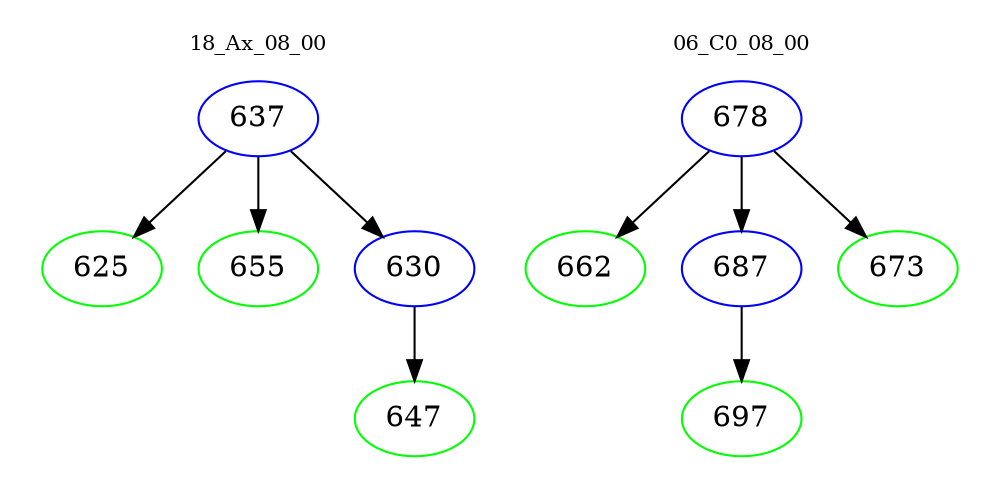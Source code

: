 digraph{
subgraph cluster_0 {
color = white
label = "18_Ax_08_00";
fontsize=10;
T0_637 [label="637", color="blue"]
T0_637 -> T0_625 [color="black"]
T0_625 [label="625", color="green"]
T0_637 -> T0_655 [color="black"]
T0_655 [label="655", color="green"]
T0_637 -> T0_630 [color="black"]
T0_630 [label="630", color="blue"]
T0_630 -> T0_647 [color="black"]
T0_647 [label="647", color="green"]
}
subgraph cluster_1 {
color = white
label = "06_C0_08_00";
fontsize=10;
T1_678 [label="678", color="blue"]
T1_678 -> T1_662 [color="black"]
T1_662 [label="662", color="green"]
T1_678 -> T1_687 [color="black"]
T1_687 [label="687", color="blue"]
T1_687 -> T1_697 [color="black"]
T1_697 [label="697", color="green"]
T1_678 -> T1_673 [color="black"]
T1_673 [label="673", color="green"]
}
}
